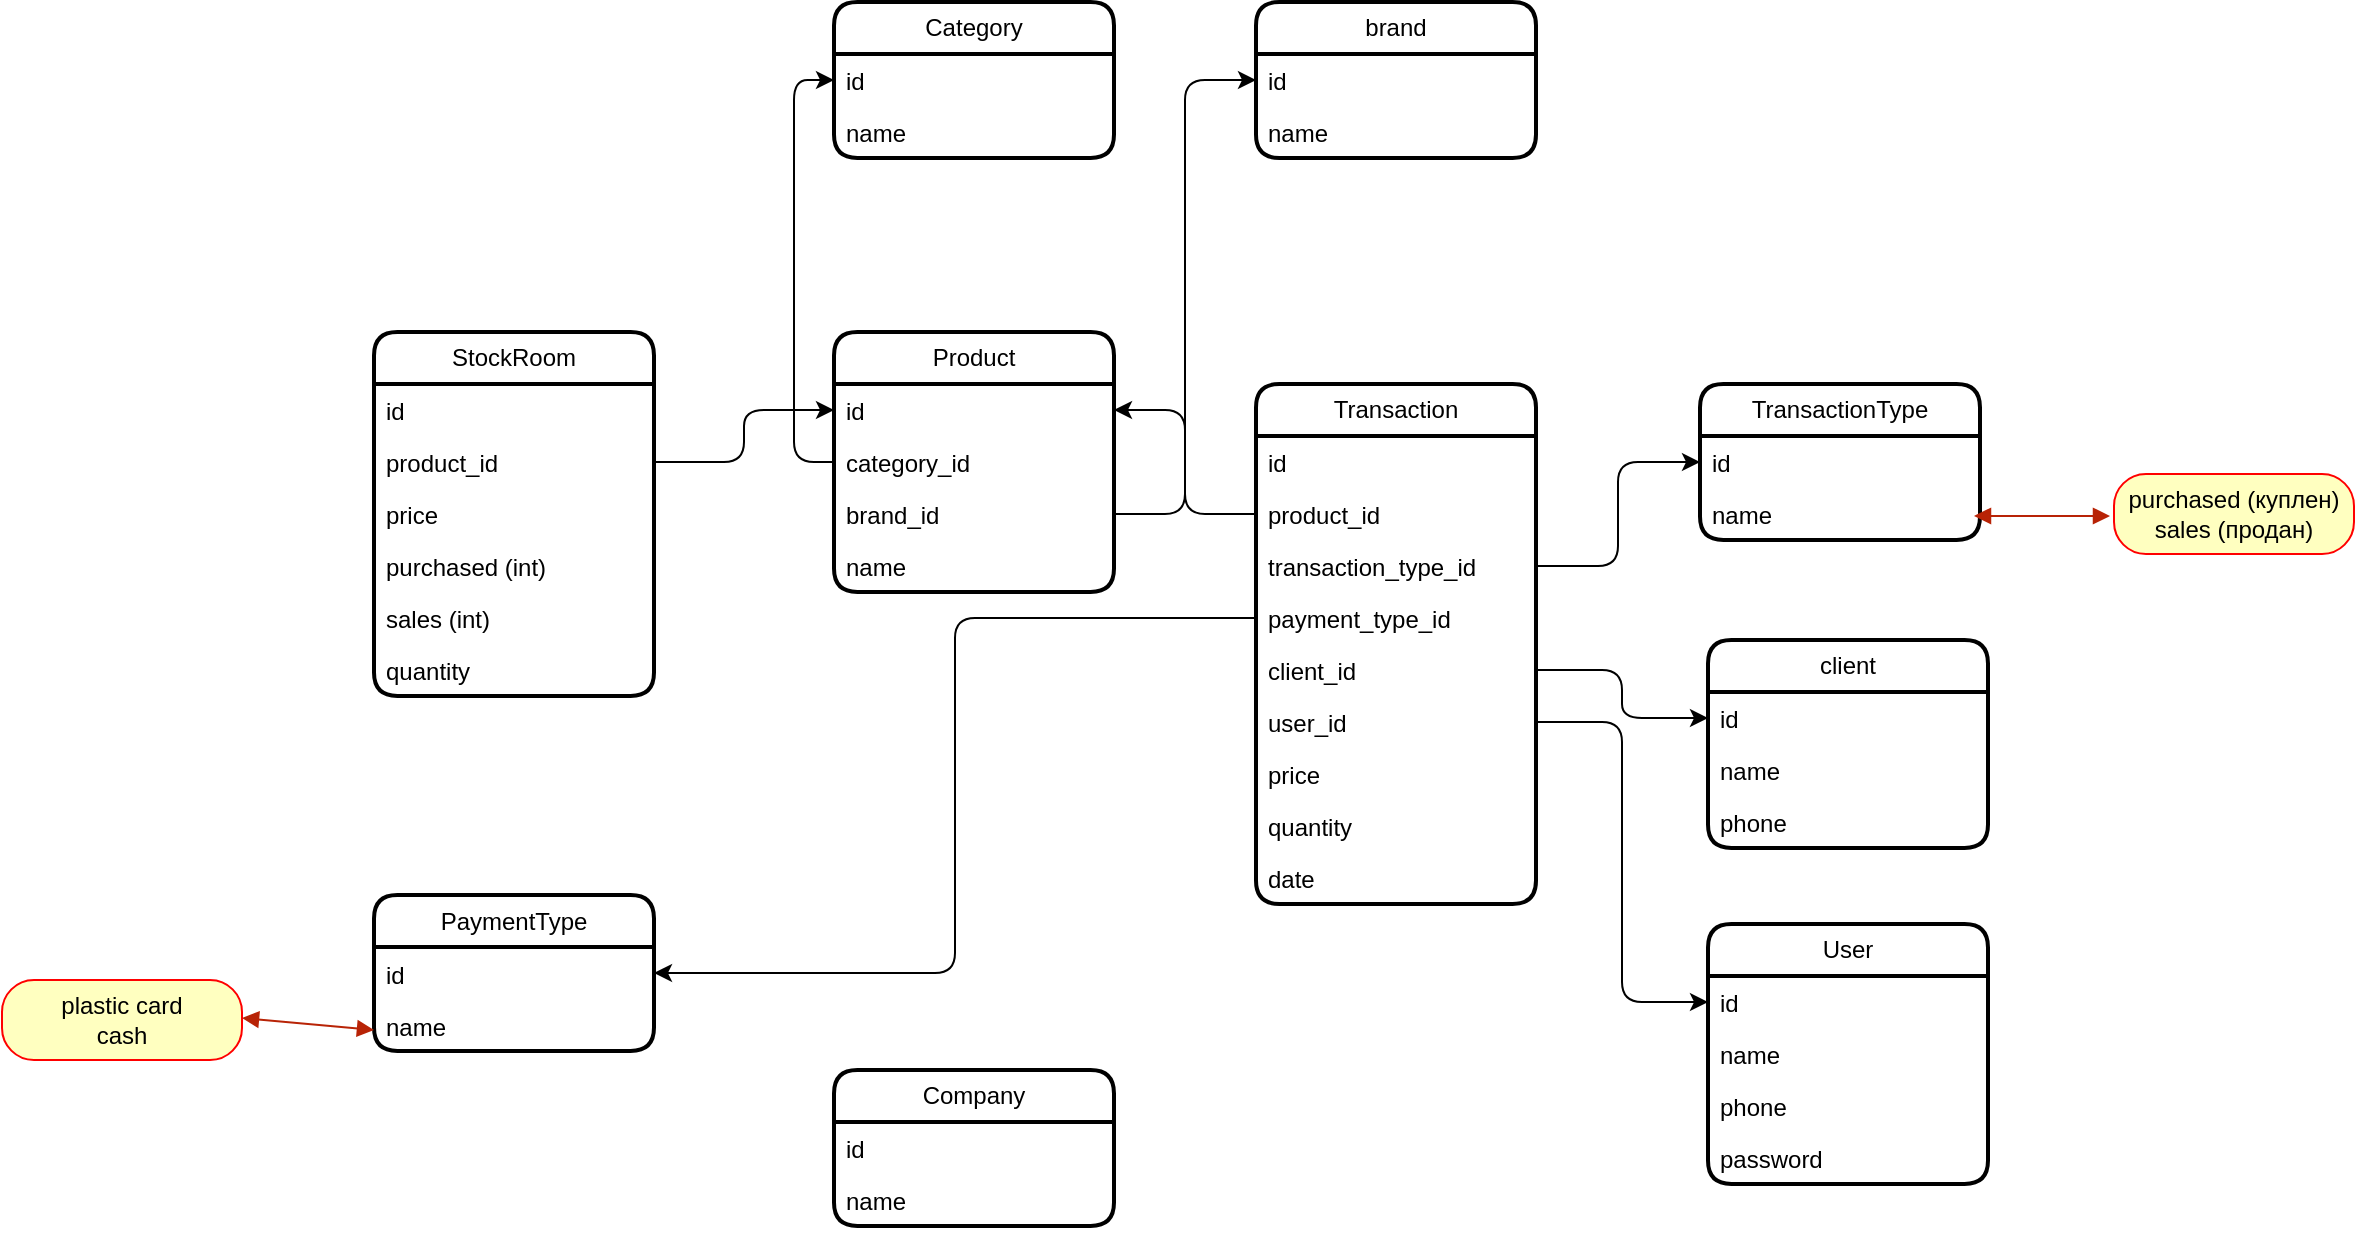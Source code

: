 <mxfile version="23.1.2" type="github" pages="2">
  <diagram name="Страница — 1" id="3Iw9h6Vz4x-k-8PoEFHg">
    <mxGraphModel dx="4780" dy="2460" grid="1" gridSize="10" guides="1" tooltips="1" connect="1" arrows="1" fold="1" page="1" pageScale="1" pageWidth="827" pageHeight="1169" math="0" shadow="0">
      <root>
        <mxCell id="0" />
        <mxCell id="1" parent="0" />
        <mxCell id="_0zjxb1hXyBjv4WmdQ0G-1" value="User" style="swimlane;fontStyle=0;childLayout=stackLayout;horizontal=1;startSize=26;fillColor=none;horizontalStack=0;resizeParent=1;resizeParentMax=0;resizeLast=0;collapsible=1;marginBottom=0;whiteSpace=wrap;html=1;rounded=1;shadow=0;glass=0;strokeWidth=2;" parent="1" vertex="1">
          <mxGeometry x="913" y="648" width="140" height="130" as="geometry" />
        </mxCell>
        <mxCell id="_0zjxb1hXyBjv4WmdQ0G-2" value="id" style="text;strokeColor=none;fillColor=none;align=left;verticalAlign=top;spacingLeft=4;spacingRight=4;overflow=hidden;rotatable=0;points=[[0,0.5],[1,0.5]];portConstraint=eastwest;whiteSpace=wrap;html=1;" parent="_0zjxb1hXyBjv4WmdQ0G-1" vertex="1">
          <mxGeometry y="26" width="140" height="26" as="geometry" />
        </mxCell>
        <mxCell id="_0zjxb1hXyBjv4WmdQ0G-3" value="name" style="text;strokeColor=none;fillColor=none;align=left;verticalAlign=top;spacingLeft=4;spacingRight=4;overflow=hidden;rotatable=0;points=[[0,0.5],[1,0.5]];portConstraint=eastwest;whiteSpace=wrap;html=1;" parent="_0zjxb1hXyBjv4WmdQ0G-1" vertex="1">
          <mxGeometry y="52" width="140" height="26" as="geometry" />
        </mxCell>
        <mxCell id="_0zjxb1hXyBjv4WmdQ0G-4" value="phone" style="text;strokeColor=none;fillColor=none;align=left;verticalAlign=top;spacingLeft=4;spacingRight=4;overflow=hidden;rotatable=0;points=[[0,0.5],[1,0.5]];portConstraint=eastwest;whiteSpace=wrap;html=1;" parent="_0zjxb1hXyBjv4WmdQ0G-1" vertex="1">
          <mxGeometry y="78" width="140" height="26" as="geometry" />
        </mxCell>
        <mxCell id="_0zjxb1hXyBjv4WmdQ0G-5" value="password" style="text;strokeColor=none;fillColor=none;align=left;verticalAlign=top;spacingLeft=4;spacingRight=4;overflow=hidden;rotatable=0;points=[[0,0.5],[1,0.5]];portConstraint=eastwest;whiteSpace=wrap;html=1;" parent="_0zjxb1hXyBjv4WmdQ0G-1" vertex="1">
          <mxGeometry y="104" width="140" height="26" as="geometry" />
        </mxCell>
        <mxCell id="_0zjxb1hXyBjv4WmdQ0G-6" value="Product" style="swimlane;fontStyle=0;childLayout=stackLayout;horizontal=1;startSize=26;fillColor=none;horizontalStack=0;resizeParent=1;resizeParentMax=0;resizeLast=0;collapsible=1;marginBottom=0;whiteSpace=wrap;html=1;rounded=1;shadow=0;glass=0;strokeWidth=2;" parent="1" vertex="1">
          <mxGeometry x="476" y="352" width="140" height="130" as="geometry" />
        </mxCell>
        <mxCell id="_0zjxb1hXyBjv4WmdQ0G-7" value="id" style="text;strokeColor=none;fillColor=none;align=left;verticalAlign=top;spacingLeft=4;spacingRight=4;overflow=hidden;rotatable=0;points=[[0,0.5],[1,0.5]];portConstraint=eastwest;whiteSpace=wrap;html=1;" parent="_0zjxb1hXyBjv4WmdQ0G-6" vertex="1">
          <mxGeometry y="26" width="140" height="26" as="geometry" />
        </mxCell>
        <mxCell id="_0zjxb1hXyBjv4WmdQ0G-8" value="category_id" style="text;strokeColor=none;fillColor=none;align=left;verticalAlign=top;spacingLeft=4;spacingRight=4;overflow=hidden;rotatable=0;points=[[0,0.5],[1,0.5]];portConstraint=eastwest;whiteSpace=wrap;html=1;" parent="_0zjxb1hXyBjv4WmdQ0G-6" vertex="1">
          <mxGeometry y="52" width="140" height="26" as="geometry" />
        </mxCell>
        <mxCell id="_0zjxb1hXyBjv4WmdQ0G-9" value="brand_id" style="text;strokeColor=none;fillColor=none;align=left;verticalAlign=top;spacingLeft=4;spacingRight=4;overflow=hidden;rotatable=0;points=[[0,0.5],[1,0.5]];portConstraint=eastwest;whiteSpace=wrap;html=1;" parent="_0zjxb1hXyBjv4WmdQ0G-6" vertex="1">
          <mxGeometry y="78" width="140" height="26" as="geometry" />
        </mxCell>
        <mxCell id="_0zjxb1hXyBjv4WmdQ0G-10" value="name" style="text;strokeColor=none;fillColor=none;align=left;verticalAlign=top;spacingLeft=4;spacingRight=4;overflow=hidden;rotatable=0;points=[[0,0.5],[1,0.5]];portConstraint=eastwest;whiteSpace=wrap;html=1;" parent="_0zjxb1hXyBjv4WmdQ0G-6" vertex="1">
          <mxGeometry y="104" width="140" height="26" as="geometry" />
        </mxCell>
        <mxCell id="_0zjxb1hXyBjv4WmdQ0G-11" value="Category" style="swimlane;fontStyle=0;childLayout=stackLayout;horizontal=1;startSize=26;fillColor=none;horizontalStack=0;resizeParent=1;resizeParentMax=0;resizeLast=0;collapsible=1;marginBottom=0;whiteSpace=wrap;html=1;rounded=1;shadow=0;glass=0;strokeWidth=2;" parent="1" vertex="1">
          <mxGeometry x="476" y="187" width="140" height="78" as="geometry" />
        </mxCell>
        <mxCell id="_0zjxb1hXyBjv4WmdQ0G-12" value="id" style="text;strokeColor=none;fillColor=none;align=left;verticalAlign=top;spacingLeft=4;spacingRight=4;overflow=hidden;rotatable=0;points=[[0,0.5],[1,0.5]];portConstraint=eastwest;whiteSpace=wrap;html=1;" parent="_0zjxb1hXyBjv4WmdQ0G-11" vertex="1">
          <mxGeometry y="26" width="140" height="26" as="geometry" />
        </mxCell>
        <mxCell id="_0zjxb1hXyBjv4WmdQ0G-13" value="name" style="text;strokeColor=none;fillColor=none;align=left;verticalAlign=top;spacingLeft=4;spacingRight=4;overflow=hidden;rotatable=0;points=[[0,0.5],[1,0.5]];portConstraint=eastwest;whiteSpace=wrap;html=1;" parent="_0zjxb1hXyBjv4WmdQ0G-11" vertex="1">
          <mxGeometry y="52" width="140" height="26" as="geometry" />
        </mxCell>
        <mxCell id="_0zjxb1hXyBjv4WmdQ0G-14" value="brand" style="swimlane;fontStyle=0;childLayout=stackLayout;horizontal=1;startSize=26;fillColor=none;horizontalStack=0;resizeParent=1;resizeParentMax=0;resizeLast=0;collapsible=1;marginBottom=0;whiteSpace=wrap;html=1;rounded=1;shadow=0;glass=0;strokeWidth=2;" parent="1" vertex="1">
          <mxGeometry x="687" y="187" width="140" height="78" as="geometry" />
        </mxCell>
        <mxCell id="_0zjxb1hXyBjv4WmdQ0G-15" value="id" style="text;strokeColor=none;fillColor=none;align=left;verticalAlign=top;spacingLeft=4;spacingRight=4;overflow=hidden;rotatable=0;points=[[0,0.5],[1,0.5]];portConstraint=eastwest;whiteSpace=wrap;html=1;" parent="_0zjxb1hXyBjv4WmdQ0G-14" vertex="1">
          <mxGeometry y="26" width="140" height="26" as="geometry" />
        </mxCell>
        <mxCell id="_0zjxb1hXyBjv4WmdQ0G-16" value="name" style="text;strokeColor=none;fillColor=none;align=left;verticalAlign=top;spacingLeft=4;spacingRight=4;overflow=hidden;rotatable=0;points=[[0,0.5],[1,0.5]];portConstraint=eastwest;whiteSpace=wrap;html=1;" parent="_0zjxb1hXyBjv4WmdQ0G-14" vertex="1">
          <mxGeometry y="52" width="140" height="26" as="geometry" />
        </mxCell>
        <mxCell id="_0zjxb1hXyBjv4WmdQ0G-17" style="edgeStyle=orthogonalEdgeStyle;rounded=1;orthogonalLoop=1;jettySize=auto;html=1;entryX=0;entryY=0.5;entryDx=0;entryDy=0;curved=0;" parent="1" source="_0zjxb1hXyBjv4WmdQ0G-8" target="_0zjxb1hXyBjv4WmdQ0G-11" edge="1">
          <mxGeometry relative="1" as="geometry" />
        </mxCell>
        <mxCell id="_0zjxb1hXyBjv4WmdQ0G-18" style="edgeStyle=orthogonalEdgeStyle;rounded=1;orthogonalLoop=1;jettySize=auto;html=1;entryX=0;entryY=0.5;entryDx=0;entryDy=0;curved=0;" parent="1" source="_0zjxb1hXyBjv4WmdQ0G-9" target="_0zjxb1hXyBjv4WmdQ0G-15" edge="1">
          <mxGeometry relative="1" as="geometry" />
        </mxCell>
        <mxCell id="_0zjxb1hXyBjv4WmdQ0G-19" value="StockRoom" style="swimlane;fontStyle=0;childLayout=stackLayout;horizontal=1;startSize=26;fillColor=none;horizontalStack=0;resizeParent=1;resizeParentMax=0;resizeLast=0;collapsible=1;marginBottom=0;whiteSpace=wrap;html=1;rounded=1;shadow=0;glass=0;strokeWidth=2;" parent="1" vertex="1">
          <mxGeometry x="246" y="352" width="140" height="182" as="geometry" />
        </mxCell>
        <mxCell id="_0zjxb1hXyBjv4WmdQ0G-20" value="id" style="text;strokeColor=none;fillColor=none;align=left;verticalAlign=top;spacingLeft=4;spacingRight=4;overflow=hidden;rotatable=0;points=[[0,0.5],[1,0.5]];portConstraint=eastwest;whiteSpace=wrap;html=1;" parent="_0zjxb1hXyBjv4WmdQ0G-19" vertex="1">
          <mxGeometry y="26" width="140" height="26" as="geometry" />
        </mxCell>
        <mxCell id="_0zjxb1hXyBjv4WmdQ0G-21" value="product_id" style="text;strokeColor=none;fillColor=none;align=left;verticalAlign=top;spacingLeft=4;spacingRight=4;overflow=hidden;rotatable=0;points=[[0,0.5],[1,0.5]];portConstraint=eastwest;whiteSpace=wrap;html=1;" parent="_0zjxb1hXyBjv4WmdQ0G-19" vertex="1">
          <mxGeometry y="52" width="140" height="26" as="geometry" />
        </mxCell>
        <mxCell id="_0zjxb1hXyBjv4WmdQ0G-22" value="price" style="text;strokeColor=none;fillColor=none;align=left;verticalAlign=top;spacingLeft=4;spacingRight=4;overflow=hidden;rotatable=0;points=[[0,0.5],[1,0.5]];portConstraint=eastwest;whiteSpace=wrap;html=1;" parent="_0zjxb1hXyBjv4WmdQ0G-19" vertex="1">
          <mxGeometry y="78" width="140" height="26" as="geometry" />
        </mxCell>
        <mxCell id="_0zjxb1hXyBjv4WmdQ0G-23" value="purchased (int)" style="text;strokeColor=none;fillColor=none;align=left;verticalAlign=top;spacingLeft=4;spacingRight=4;overflow=hidden;rotatable=0;points=[[0,0.5],[1,0.5]];portConstraint=eastwest;whiteSpace=wrap;html=1;" parent="_0zjxb1hXyBjv4WmdQ0G-19" vertex="1">
          <mxGeometry y="104" width="140" height="26" as="geometry" />
        </mxCell>
        <mxCell id="_0zjxb1hXyBjv4WmdQ0G-24" value="sales&amp;nbsp;(int)" style="text;strokeColor=none;fillColor=none;align=left;verticalAlign=top;spacingLeft=4;spacingRight=4;overflow=hidden;rotatable=0;points=[[0,0.5],[1,0.5]];portConstraint=eastwest;whiteSpace=wrap;html=1;" parent="_0zjxb1hXyBjv4WmdQ0G-19" vertex="1">
          <mxGeometry y="130" width="140" height="26" as="geometry" />
        </mxCell>
        <mxCell id="_0zjxb1hXyBjv4WmdQ0G-25" value="quantity" style="text;strokeColor=none;fillColor=none;align=left;verticalAlign=top;spacingLeft=4;spacingRight=4;overflow=hidden;rotatable=0;points=[[0,0.5],[1,0.5]];portConstraint=eastwest;whiteSpace=wrap;html=1;" parent="_0zjxb1hXyBjv4WmdQ0G-19" vertex="1">
          <mxGeometry y="156" width="140" height="26" as="geometry" />
        </mxCell>
        <mxCell id="_0zjxb1hXyBjv4WmdQ0G-26" value="PaymentType" style="swimlane;fontStyle=0;childLayout=stackLayout;horizontal=1;startSize=26;fillColor=none;horizontalStack=0;resizeParent=1;resizeParentMax=0;resizeLast=0;collapsible=1;marginBottom=0;whiteSpace=wrap;html=1;rounded=1;shadow=0;glass=0;strokeWidth=2;" parent="1" vertex="1">
          <mxGeometry x="246" y="633.5" width="140" height="78" as="geometry" />
        </mxCell>
        <mxCell id="_0zjxb1hXyBjv4WmdQ0G-27" value="id" style="text;strokeColor=none;fillColor=none;align=left;verticalAlign=top;spacingLeft=4;spacingRight=4;overflow=hidden;rotatable=0;points=[[0,0.5],[1,0.5]];portConstraint=eastwest;whiteSpace=wrap;html=1;" parent="_0zjxb1hXyBjv4WmdQ0G-26" vertex="1">
          <mxGeometry y="26" width="140" height="26" as="geometry" />
        </mxCell>
        <mxCell id="_0zjxb1hXyBjv4WmdQ0G-28" value="name" style="text;strokeColor=none;fillColor=none;align=left;verticalAlign=top;spacingLeft=4;spacingRight=4;overflow=hidden;rotatable=0;points=[[0,0.5],[1,0.5]];portConstraint=eastwest;whiteSpace=wrap;html=1;" parent="_0zjxb1hXyBjv4WmdQ0G-26" vertex="1">
          <mxGeometry y="52" width="140" height="26" as="geometry" />
        </mxCell>
        <mxCell id="_0zjxb1hXyBjv4WmdQ0G-29" value="plastic card&lt;br style=&quot;border-color: var(--border-color);&quot;&gt;cash" style="rounded=1;whiteSpace=wrap;html=1;arcSize=40;fontColor=#000000;fillColor=#ffffc0;strokeColor=#ff0000;" parent="1" vertex="1">
          <mxGeometry x="60" y="676" width="120" height="40" as="geometry" />
        </mxCell>
        <mxCell id="_0zjxb1hXyBjv4WmdQ0G-30" value="" style="endArrow=block;startArrow=block;endFill=1;startFill=1;html=1;rounded=0;fillColor=#f8cecc;strokeColor=#B82306;" parent="1" edge="1">
          <mxGeometry width="160" relative="1" as="geometry">
            <mxPoint x="246" y="701" as="sourcePoint" />
            <mxPoint x="180" y="695" as="targetPoint" />
          </mxGeometry>
        </mxCell>
        <mxCell id="_0zjxb1hXyBjv4WmdQ0G-31" value="client" style="swimlane;fontStyle=0;childLayout=stackLayout;horizontal=1;startSize=26;fillColor=none;horizontalStack=0;resizeParent=1;resizeParentMax=0;resizeLast=0;collapsible=1;marginBottom=0;whiteSpace=wrap;html=1;rounded=1;shadow=0;glass=0;strokeWidth=2;" parent="1" vertex="1">
          <mxGeometry x="913" y="506" width="140" height="104" as="geometry" />
        </mxCell>
        <mxCell id="_0zjxb1hXyBjv4WmdQ0G-32" value="id" style="text;strokeColor=none;fillColor=none;align=left;verticalAlign=top;spacingLeft=4;spacingRight=4;overflow=hidden;rotatable=0;points=[[0,0.5],[1,0.5]];portConstraint=eastwest;whiteSpace=wrap;html=1;" parent="_0zjxb1hXyBjv4WmdQ0G-31" vertex="1">
          <mxGeometry y="26" width="140" height="26" as="geometry" />
        </mxCell>
        <mxCell id="_0zjxb1hXyBjv4WmdQ0G-33" value="name" style="text;strokeColor=none;fillColor=none;align=left;verticalAlign=top;spacingLeft=4;spacingRight=4;overflow=hidden;rotatable=0;points=[[0,0.5],[1,0.5]];portConstraint=eastwest;whiteSpace=wrap;html=1;" parent="_0zjxb1hXyBjv4WmdQ0G-31" vertex="1">
          <mxGeometry y="52" width="140" height="26" as="geometry" />
        </mxCell>
        <mxCell id="_0zjxb1hXyBjv4WmdQ0G-34" value="phone" style="text;strokeColor=none;fillColor=none;align=left;verticalAlign=top;spacingLeft=4;spacingRight=4;overflow=hidden;rotatable=0;points=[[0,0.5],[1,0.5]];portConstraint=eastwest;whiteSpace=wrap;html=1;" parent="_0zjxb1hXyBjv4WmdQ0G-31" vertex="1">
          <mxGeometry y="78" width="140" height="26" as="geometry" />
        </mxCell>
        <mxCell id="_0zjxb1hXyBjv4WmdQ0G-35" value="TransactionType" style="swimlane;fontStyle=0;childLayout=stackLayout;horizontal=1;startSize=26;fillColor=none;horizontalStack=0;resizeParent=1;resizeParentMax=0;resizeLast=0;collapsible=1;marginBottom=0;whiteSpace=wrap;html=1;rounded=1;shadow=0;glass=0;strokeWidth=2;" parent="1" vertex="1">
          <mxGeometry x="909" y="378" width="140" height="78" as="geometry" />
        </mxCell>
        <mxCell id="_0zjxb1hXyBjv4WmdQ0G-36" value="id" style="text;strokeColor=none;fillColor=none;align=left;verticalAlign=top;spacingLeft=4;spacingRight=4;overflow=hidden;rotatable=0;points=[[0,0.5],[1,0.5]];portConstraint=eastwest;whiteSpace=wrap;html=1;" parent="_0zjxb1hXyBjv4WmdQ0G-35" vertex="1">
          <mxGeometry y="26" width="140" height="26" as="geometry" />
        </mxCell>
        <mxCell id="_0zjxb1hXyBjv4WmdQ0G-37" value="name" style="text;strokeColor=none;fillColor=none;align=left;verticalAlign=top;spacingLeft=4;spacingRight=4;overflow=hidden;rotatable=0;points=[[0,0.5],[1,0.5]];portConstraint=eastwest;whiteSpace=wrap;html=1;" parent="_0zjxb1hXyBjv4WmdQ0G-35" vertex="1">
          <mxGeometry y="52" width="140" height="26" as="geometry" />
        </mxCell>
        <mxCell id="_0zjxb1hXyBjv4WmdQ0G-38" value="purchased (куплен)&lt;br&gt;sales (продан)" style="rounded=1;whiteSpace=wrap;html=1;arcSize=40;fontColor=#000000;fillColor=#ffffc0;strokeColor=#ff0000;" parent="1" vertex="1">
          <mxGeometry x="1116" y="423" width="120" height="40" as="geometry" />
        </mxCell>
        <mxCell id="_0zjxb1hXyBjv4WmdQ0G-39" value="" style="endArrow=block;startArrow=block;endFill=1;startFill=1;html=1;rounded=0;entryX=0;entryY=0.5;entryDx=0;entryDy=0;fillColor=#f8cecc;strokeColor=#B82306;" parent="1" edge="1">
          <mxGeometry width="160" relative="1" as="geometry">
            <mxPoint x="1046" y="444" as="sourcePoint" />
            <mxPoint x="1114" y="444" as="targetPoint" />
          </mxGeometry>
        </mxCell>
        <mxCell id="_0zjxb1hXyBjv4WmdQ0G-40" value="Transaction" style="swimlane;fontStyle=0;childLayout=stackLayout;horizontal=1;startSize=26;fillColor=none;horizontalStack=0;resizeParent=1;resizeParentMax=0;resizeLast=0;collapsible=1;marginBottom=0;whiteSpace=wrap;html=1;rounded=1;shadow=0;glass=0;strokeWidth=2;" parent="1" vertex="1">
          <mxGeometry x="687" y="378" width="140" height="260" as="geometry" />
        </mxCell>
        <mxCell id="_0zjxb1hXyBjv4WmdQ0G-41" value="id" style="text;strokeColor=none;fillColor=none;align=left;verticalAlign=top;spacingLeft=4;spacingRight=4;overflow=hidden;rotatable=0;points=[[0,0.5],[1,0.5]];portConstraint=eastwest;whiteSpace=wrap;html=1;" parent="_0zjxb1hXyBjv4WmdQ0G-40" vertex="1">
          <mxGeometry y="26" width="140" height="26" as="geometry" />
        </mxCell>
        <mxCell id="_0zjxb1hXyBjv4WmdQ0G-42" value="product_id" style="text;strokeColor=none;fillColor=none;align=left;verticalAlign=top;spacingLeft=4;spacingRight=4;overflow=hidden;rotatable=0;points=[[0,0.5],[1,0.5]];portConstraint=eastwest;whiteSpace=wrap;html=1;" parent="_0zjxb1hXyBjv4WmdQ0G-40" vertex="1">
          <mxGeometry y="52" width="140" height="26" as="geometry" />
        </mxCell>
        <mxCell id="_0zjxb1hXyBjv4WmdQ0G-43" value="transaction_type_id" style="text;strokeColor=none;fillColor=none;align=left;verticalAlign=top;spacingLeft=4;spacingRight=4;overflow=hidden;rotatable=0;points=[[0,0.5],[1,0.5]];portConstraint=eastwest;whiteSpace=wrap;html=1;" parent="_0zjxb1hXyBjv4WmdQ0G-40" vertex="1">
          <mxGeometry y="78" width="140" height="26" as="geometry" />
        </mxCell>
        <mxCell id="_0zjxb1hXyBjv4WmdQ0G-44" value="payment_type_id" style="text;strokeColor=none;fillColor=none;align=left;verticalAlign=top;spacingLeft=4;spacingRight=4;overflow=hidden;rotatable=0;points=[[0,0.5],[1,0.5]];portConstraint=eastwest;whiteSpace=wrap;html=1;" parent="_0zjxb1hXyBjv4WmdQ0G-40" vertex="1">
          <mxGeometry y="104" width="140" height="26" as="geometry" />
        </mxCell>
        <mxCell id="_0zjxb1hXyBjv4WmdQ0G-45" value="client_id" style="text;strokeColor=none;fillColor=none;align=left;verticalAlign=top;spacingLeft=4;spacingRight=4;overflow=hidden;rotatable=0;points=[[0,0.5],[1,0.5]];portConstraint=eastwest;whiteSpace=wrap;html=1;" parent="_0zjxb1hXyBjv4WmdQ0G-40" vertex="1">
          <mxGeometry y="130" width="140" height="26" as="geometry" />
        </mxCell>
        <mxCell id="_0zjxb1hXyBjv4WmdQ0G-46" value="user_id" style="text;strokeColor=none;fillColor=none;align=left;verticalAlign=top;spacingLeft=4;spacingRight=4;overflow=hidden;rotatable=0;points=[[0,0.5],[1,0.5]];portConstraint=eastwest;whiteSpace=wrap;html=1;" parent="_0zjxb1hXyBjv4WmdQ0G-40" vertex="1">
          <mxGeometry y="156" width="140" height="26" as="geometry" />
        </mxCell>
        <mxCell id="_0zjxb1hXyBjv4WmdQ0G-47" value="price" style="text;strokeColor=none;fillColor=none;align=left;verticalAlign=top;spacingLeft=4;spacingRight=4;overflow=hidden;rotatable=0;points=[[0,0.5],[1,0.5]];portConstraint=eastwest;whiteSpace=wrap;html=1;" parent="_0zjxb1hXyBjv4WmdQ0G-40" vertex="1">
          <mxGeometry y="182" width="140" height="26" as="geometry" />
        </mxCell>
        <mxCell id="_0zjxb1hXyBjv4WmdQ0G-48" value="quantity" style="text;strokeColor=none;fillColor=none;align=left;verticalAlign=top;spacingLeft=4;spacingRight=4;overflow=hidden;rotatable=0;points=[[0,0.5],[1,0.5]];portConstraint=eastwest;whiteSpace=wrap;html=1;" parent="_0zjxb1hXyBjv4WmdQ0G-40" vertex="1">
          <mxGeometry y="208" width="140" height="26" as="geometry" />
        </mxCell>
        <mxCell id="_0zjxb1hXyBjv4WmdQ0G-49" value="date" style="text;strokeColor=none;fillColor=none;align=left;verticalAlign=top;spacingLeft=4;spacingRight=4;overflow=hidden;rotatable=0;points=[[0,0.5],[1,0.5]];portConstraint=eastwest;whiteSpace=wrap;html=1;" parent="_0zjxb1hXyBjv4WmdQ0G-40" vertex="1">
          <mxGeometry y="234" width="140" height="26" as="geometry" />
        </mxCell>
        <mxCell id="_0zjxb1hXyBjv4WmdQ0G-50" style="edgeStyle=orthogonalEdgeStyle;rounded=1;orthogonalLoop=1;jettySize=auto;html=1;entryX=0;entryY=0.5;entryDx=0;entryDy=0;curved=0;" parent="1" source="_0zjxb1hXyBjv4WmdQ0G-43" target="_0zjxb1hXyBjv4WmdQ0G-36" edge="1">
          <mxGeometry relative="1" as="geometry" />
        </mxCell>
        <mxCell id="_0zjxb1hXyBjv4WmdQ0G-51" style="edgeStyle=orthogonalEdgeStyle;rounded=1;orthogonalLoop=1;jettySize=auto;html=1;entryX=0;entryY=0.5;entryDx=0;entryDy=0;curved=0;" parent="1" source="_0zjxb1hXyBjv4WmdQ0G-45" target="_0zjxb1hXyBjv4WmdQ0G-32" edge="1">
          <mxGeometry relative="1" as="geometry" />
        </mxCell>
        <mxCell id="_0zjxb1hXyBjv4WmdQ0G-52" style="edgeStyle=orthogonalEdgeStyle;rounded=1;orthogonalLoop=1;jettySize=auto;html=1;entryX=1;entryY=0.5;entryDx=0;entryDy=0;curved=0;" parent="1" source="_0zjxb1hXyBjv4WmdQ0G-42" target="_0zjxb1hXyBjv4WmdQ0G-7" edge="1">
          <mxGeometry relative="1" as="geometry" />
        </mxCell>
        <mxCell id="_0zjxb1hXyBjv4WmdQ0G-53" style="edgeStyle=orthogonalEdgeStyle;rounded=1;orthogonalLoop=1;jettySize=auto;html=1;entryX=0;entryY=0.5;entryDx=0;entryDy=0;curved=0;" parent="1" source="_0zjxb1hXyBjv4WmdQ0G-21" target="_0zjxb1hXyBjv4WmdQ0G-7" edge="1">
          <mxGeometry relative="1" as="geometry" />
        </mxCell>
        <mxCell id="_0zjxb1hXyBjv4WmdQ0G-54" style="edgeStyle=orthogonalEdgeStyle;rounded=1;orthogonalLoop=1;jettySize=auto;html=1;entryX=1;entryY=0.5;entryDx=0;entryDy=0;curved=0;" parent="1" source="_0zjxb1hXyBjv4WmdQ0G-44" target="_0zjxb1hXyBjv4WmdQ0G-27" edge="1">
          <mxGeometry relative="1" as="geometry" />
        </mxCell>
        <mxCell id="_0zjxb1hXyBjv4WmdQ0G-55" value="Company" style="swimlane;fontStyle=0;childLayout=stackLayout;horizontal=1;startSize=26;fillColor=none;horizontalStack=0;resizeParent=1;resizeParentMax=0;resizeLast=0;collapsible=1;marginBottom=0;whiteSpace=wrap;html=1;rounded=1;shadow=0;glass=0;strokeWidth=2;" parent="1" vertex="1">
          <mxGeometry x="476" y="721" width="140" height="78" as="geometry" />
        </mxCell>
        <mxCell id="_0zjxb1hXyBjv4WmdQ0G-56" value="id" style="text;strokeColor=none;fillColor=none;align=left;verticalAlign=top;spacingLeft=4;spacingRight=4;overflow=hidden;rotatable=0;points=[[0,0.5],[1,0.5]];portConstraint=eastwest;whiteSpace=wrap;html=1;" parent="_0zjxb1hXyBjv4WmdQ0G-55" vertex="1">
          <mxGeometry y="26" width="140" height="26" as="geometry" />
        </mxCell>
        <mxCell id="_0zjxb1hXyBjv4WmdQ0G-57" value="name" style="text;strokeColor=none;fillColor=none;align=left;verticalAlign=top;spacingLeft=4;spacingRight=4;overflow=hidden;rotatable=0;points=[[0,0.5],[1,0.5]];portConstraint=eastwest;whiteSpace=wrap;html=1;" parent="_0zjxb1hXyBjv4WmdQ0G-55" vertex="1">
          <mxGeometry y="52" width="140" height="26" as="geometry" />
        </mxCell>
        <mxCell id="_0zjxb1hXyBjv4WmdQ0G-58" style="edgeStyle=orthogonalEdgeStyle;rounded=1;orthogonalLoop=1;jettySize=auto;html=1;entryX=0;entryY=0.5;entryDx=0;entryDy=0;curved=0;" parent="1" source="_0zjxb1hXyBjv4WmdQ0G-46" target="_0zjxb1hXyBjv4WmdQ0G-2" edge="1">
          <mxGeometry relative="1" as="geometry" />
        </mxCell>
      </root>
    </mxGraphModel>
  </diagram>
  <diagram id="X5e7clhYeWQLE6acYBKx" name="Страница — 2">
    <mxGraphModel dx="989" dy="-660" grid="1" gridSize="10" guides="1" tooltips="1" connect="1" arrows="1" fold="1" page="1" pageScale="1" pageWidth="827" pageHeight="1169" math="0" shadow="0">
      <root>
        <mxCell id="0" />
        <mxCell id="1" parent="0" />
        <mxCell id="1dNKtsjmAYMITiD8gE4s-1" value="User" style="swimlane;fontStyle=0;childLayout=stackLayout;horizontal=1;startSize=26;fillColor=none;horizontalStack=0;resizeParent=1;resizeParentMax=0;resizeLast=0;collapsible=1;marginBottom=0;whiteSpace=wrap;html=1;rounded=1;shadow=0;glass=0;strokeWidth=2;" vertex="1" parent="1">
          <mxGeometry x="90" y="1970" width="140" height="130" as="geometry" />
        </mxCell>
        <mxCell id="1dNKtsjmAYMITiD8gE4s-2" value="id" style="text;strokeColor=none;fillColor=none;align=left;verticalAlign=top;spacingLeft=4;spacingRight=4;overflow=hidden;rotatable=0;points=[[0,0.5],[1,0.5]];portConstraint=eastwest;whiteSpace=wrap;html=1;" vertex="1" parent="1dNKtsjmAYMITiD8gE4s-1">
          <mxGeometry y="26" width="140" height="26" as="geometry" />
        </mxCell>
        <mxCell id="1dNKtsjmAYMITiD8gE4s-3" value="name" style="text;strokeColor=none;fillColor=none;align=left;verticalAlign=top;spacingLeft=4;spacingRight=4;overflow=hidden;rotatable=0;points=[[0,0.5],[1,0.5]];portConstraint=eastwest;whiteSpace=wrap;html=1;" vertex="1" parent="1dNKtsjmAYMITiD8gE4s-1">
          <mxGeometry y="52" width="140" height="26" as="geometry" />
        </mxCell>
        <mxCell id="1dNKtsjmAYMITiD8gE4s-4" value="phone" style="text;strokeColor=none;fillColor=none;align=left;verticalAlign=top;spacingLeft=4;spacingRight=4;overflow=hidden;rotatable=0;points=[[0,0.5],[1,0.5]];portConstraint=eastwest;whiteSpace=wrap;html=1;" vertex="1" parent="1dNKtsjmAYMITiD8gE4s-1">
          <mxGeometry y="78" width="140" height="26" as="geometry" />
        </mxCell>
        <mxCell id="1dNKtsjmAYMITiD8gE4s-5" value="password" style="text;strokeColor=none;fillColor=none;align=left;verticalAlign=top;spacingLeft=4;spacingRight=4;overflow=hidden;rotatable=0;points=[[0,0.5],[1,0.5]];portConstraint=eastwest;whiteSpace=wrap;html=1;" vertex="1" parent="1dNKtsjmAYMITiD8gE4s-1">
          <mxGeometry y="104" width="140" height="26" as="geometry" />
        </mxCell>
        <mxCell id="1dNKtsjmAYMITiD8gE4s-6" value="Shop" style="swimlane;fontStyle=0;childLayout=stackLayout;horizontal=1;startSize=26;fillColor=none;horizontalStack=0;resizeParent=1;resizeParentMax=0;resizeLast=0;collapsible=1;marginBottom=0;whiteSpace=wrap;html=1;rounded=1;shadow=0;glass=0;strokeWidth=2;" vertex="1" parent="1">
          <mxGeometry x="290" y="1846" width="140" height="104" as="geometry" />
        </mxCell>
        <mxCell id="1dNKtsjmAYMITiD8gE4s-7" value="id" style="text;strokeColor=none;fillColor=none;align=left;verticalAlign=top;spacingLeft=4;spacingRight=4;overflow=hidden;rotatable=0;points=[[0,0.5],[1,0.5]];portConstraint=eastwest;whiteSpace=wrap;html=1;" vertex="1" parent="1dNKtsjmAYMITiD8gE4s-6">
          <mxGeometry y="26" width="140" height="26" as="geometry" />
        </mxCell>
        <mxCell id="1dNKtsjmAYMITiD8gE4s-8" value="name" style="text;strokeColor=none;fillColor=none;align=left;verticalAlign=top;spacingLeft=4;spacingRight=4;overflow=hidden;rotatable=0;points=[[0,0.5],[1,0.5]];portConstraint=eastwest;whiteSpace=wrap;html=1;" vertex="1" parent="1dNKtsjmAYMITiD8gE4s-6">
          <mxGeometry y="52" width="140" height="26" as="geometry" />
        </mxCell>
        <mxCell id="1dNKtsjmAYMITiD8gE4s-9" value="user_id" style="text;strokeColor=none;fillColor=none;align=left;verticalAlign=top;spacingLeft=4;spacingRight=4;overflow=hidden;rotatable=0;points=[[0,0.5],[1,0.5]];portConstraint=eastwest;whiteSpace=wrap;html=1;" vertex="1" parent="1dNKtsjmAYMITiD8gE4s-6">
          <mxGeometry y="78" width="140" height="26" as="geometry" />
        </mxCell>
        <mxCell id="1dNKtsjmAYMITiD8gE4s-10" value="Seller" style="swimlane;fontStyle=0;childLayout=stackLayout;horizontal=1;startSize=26;fillColor=none;horizontalStack=0;resizeParent=1;resizeParentMax=0;resizeLast=0;collapsible=1;marginBottom=0;whiteSpace=wrap;html=1;rounded=1;shadow=0;glass=0;strokeWidth=2;" vertex="1" parent="1">
          <mxGeometry x="480" y="1820" width="140" height="156" as="geometry" />
        </mxCell>
        <mxCell id="1dNKtsjmAYMITiD8gE4s-11" value="id" style="text;strokeColor=none;fillColor=none;align=left;verticalAlign=top;spacingLeft=4;spacingRight=4;overflow=hidden;rotatable=0;points=[[0,0.5],[1,0.5]];portConstraint=eastwest;whiteSpace=wrap;html=1;" vertex="1" parent="1dNKtsjmAYMITiD8gE4s-10">
          <mxGeometry y="26" width="140" height="26" as="geometry" />
        </mxCell>
        <mxCell id="1dNKtsjmAYMITiD8gE4s-12" value="name" style="text;strokeColor=none;fillColor=none;align=left;verticalAlign=top;spacingLeft=4;spacingRight=4;overflow=hidden;rotatable=0;points=[[0,0.5],[1,0.5]];portConstraint=eastwest;whiteSpace=wrap;html=1;" vertex="1" parent="1dNKtsjmAYMITiD8gE4s-10">
          <mxGeometry y="52" width="140" height="26" as="geometry" />
        </mxCell>
        <mxCell id="1dNKtsjmAYMITiD8gE4s-13" value="phone" style="text;strokeColor=none;fillColor=none;align=left;verticalAlign=top;spacingLeft=4;spacingRight=4;overflow=hidden;rotatable=0;points=[[0,0.5],[1,0.5]];portConstraint=eastwest;whiteSpace=wrap;html=1;" vertex="1" parent="1dNKtsjmAYMITiD8gE4s-10">
          <mxGeometry y="78" width="140" height="26" as="geometry" />
        </mxCell>
        <mxCell id="1dNKtsjmAYMITiD8gE4s-14" value="shop_id" style="text;strokeColor=none;fillColor=none;align=left;verticalAlign=top;spacingLeft=4;spacingRight=4;overflow=hidden;rotatable=0;points=[[0,0.5],[1,0.5]];portConstraint=eastwest;whiteSpace=wrap;html=1;" vertex="1" parent="1dNKtsjmAYMITiD8gE4s-10">
          <mxGeometry y="104" width="140" height="26" as="geometry" />
        </mxCell>
        <mxCell id="1dNKtsjmAYMITiD8gE4s-15" value="user_id" style="text;strokeColor=none;fillColor=none;align=left;verticalAlign=top;spacingLeft=4;spacingRight=4;overflow=hidden;rotatable=0;points=[[0,0.5],[1,0.5]];portConstraint=eastwest;whiteSpace=wrap;html=1;" vertex="1" parent="1dNKtsjmAYMITiD8gE4s-10">
          <mxGeometry y="130" width="140" height="26" as="geometry" />
        </mxCell>
        <mxCell id="1dNKtsjmAYMITiD8gE4s-16" style="edgeStyle=orthogonalEdgeStyle;rounded=0;orthogonalLoop=1;jettySize=auto;html=1;entryX=1;entryY=0.5;entryDx=0;entryDy=0;curved=1;" edge="1" parent="1" source="1dNKtsjmAYMITiD8gE4s-14" target="1dNKtsjmAYMITiD8gE4s-7">
          <mxGeometry relative="1" as="geometry" />
        </mxCell>
        <mxCell id="1dNKtsjmAYMITiD8gE4s-17" style="edgeStyle=orthogonalEdgeStyle;rounded=0;orthogonalLoop=1;jettySize=auto;html=1;entryX=1;entryY=0.5;entryDx=0;entryDy=0;curved=1;" edge="1" parent="1" source="1dNKtsjmAYMITiD8gE4s-9" target="1dNKtsjmAYMITiD8gE4s-2">
          <mxGeometry relative="1" as="geometry" />
        </mxCell>
        <mxCell id="1dNKtsjmAYMITiD8gE4s-18" value="Product" style="swimlane;fontStyle=0;childLayout=stackLayout;horizontal=1;startSize=26;fillColor=none;horizontalStack=0;resizeParent=1;resizeParentMax=0;resizeLast=0;collapsible=1;marginBottom=0;whiteSpace=wrap;html=1;rounded=1;shadow=0;glass=0;strokeWidth=2;" vertex="1" parent="1">
          <mxGeometry x="1121" y="1568" width="140" height="156" as="geometry" />
        </mxCell>
        <mxCell id="1dNKtsjmAYMITiD8gE4s-19" value="id" style="text;strokeColor=none;fillColor=none;align=left;verticalAlign=top;spacingLeft=4;spacingRight=4;overflow=hidden;rotatable=0;points=[[0,0.5],[1,0.5]];portConstraint=eastwest;whiteSpace=wrap;html=1;" vertex="1" parent="1dNKtsjmAYMITiD8gE4s-18">
          <mxGeometry y="26" width="140" height="26" as="geometry" />
        </mxCell>
        <mxCell id="1dNKtsjmAYMITiD8gE4s-20" value="category_id" style="text;strokeColor=none;fillColor=none;align=left;verticalAlign=top;spacingLeft=4;spacingRight=4;overflow=hidden;rotatable=0;points=[[0,0.5],[1,0.5]];portConstraint=eastwest;whiteSpace=wrap;html=1;" vertex="1" parent="1dNKtsjmAYMITiD8gE4s-18">
          <mxGeometry y="52" width="140" height="26" as="geometry" />
        </mxCell>
        <mxCell id="1dNKtsjmAYMITiD8gE4s-21" value="name" style="text;strokeColor=none;fillColor=none;align=left;verticalAlign=top;spacingLeft=4;spacingRight=4;overflow=hidden;rotatable=0;points=[[0,0.5],[1,0.5]];portConstraint=eastwest;whiteSpace=wrap;html=1;" vertex="1" parent="1dNKtsjmAYMITiD8gE4s-18">
          <mxGeometry y="78" width="140" height="26" as="geometry" />
        </mxCell>
        <mxCell id="1dNKtsjmAYMITiD8gE4s-22" value="price" style="text;strokeColor=none;fillColor=none;align=left;verticalAlign=top;spacingLeft=4;spacingRight=4;overflow=hidden;rotatable=0;points=[[0,0.5],[1,0.5]];portConstraint=eastwest;whiteSpace=wrap;html=1;" vertex="1" parent="1dNKtsjmAYMITiD8gE4s-18">
          <mxGeometry y="104" width="140" height="26" as="geometry" />
        </mxCell>
        <mxCell id="1dNKtsjmAYMITiD8gE4s-23" value="user_id" style="text;strokeColor=none;fillColor=none;align=left;verticalAlign=top;spacingLeft=4;spacingRight=4;overflow=hidden;rotatable=0;points=[[0,0.5],[1,0.5]];portConstraint=eastwest;whiteSpace=wrap;html=1;" vertex="1" parent="1dNKtsjmAYMITiD8gE4s-18">
          <mxGeometry y="130" width="140" height="26" as="geometry" />
        </mxCell>
        <mxCell id="1dNKtsjmAYMITiD8gE4s-24" value="Category" style="swimlane;fontStyle=0;childLayout=stackLayout;horizontal=1;startSize=26;fillColor=none;horizontalStack=0;resizeParent=1;resizeParentMax=0;resizeLast=0;collapsible=1;marginBottom=0;whiteSpace=wrap;html=1;rounded=1;shadow=0;glass=0;strokeWidth=2;" vertex="1" parent="1">
          <mxGeometry x="1321" y="1760" width="140" height="104" as="geometry" />
        </mxCell>
        <mxCell id="1dNKtsjmAYMITiD8gE4s-25" value="id" style="text;strokeColor=none;fillColor=none;align=left;verticalAlign=top;spacingLeft=4;spacingRight=4;overflow=hidden;rotatable=0;points=[[0,0.5],[1,0.5]];portConstraint=eastwest;whiteSpace=wrap;html=1;" vertex="1" parent="1dNKtsjmAYMITiD8gE4s-24">
          <mxGeometry y="26" width="140" height="26" as="geometry" />
        </mxCell>
        <mxCell id="1dNKtsjmAYMITiD8gE4s-26" value="name" style="text;strokeColor=none;fillColor=none;align=left;verticalAlign=top;spacingLeft=4;spacingRight=4;overflow=hidden;rotatable=0;points=[[0,0.5],[1,0.5]];portConstraint=eastwest;whiteSpace=wrap;html=1;" vertex="1" parent="1dNKtsjmAYMITiD8gE4s-24">
          <mxGeometry y="52" width="140" height="26" as="geometry" />
        </mxCell>
        <mxCell id="1dNKtsjmAYMITiD8gE4s-27" value="user_id" style="text;strokeColor=none;fillColor=none;align=left;verticalAlign=top;spacingLeft=4;spacingRight=4;overflow=hidden;rotatable=0;points=[[0,0.5],[1,0.5]];portConstraint=eastwest;whiteSpace=wrap;html=1;" vertex="1" parent="1dNKtsjmAYMITiD8gE4s-24">
          <mxGeometry y="78" width="140" height="26" as="geometry" />
        </mxCell>
        <mxCell id="1dNKtsjmAYMITiD8gE4s-28" value="Stock" style="swimlane;fontStyle=0;childLayout=stackLayout;horizontal=1;startSize=26;fillColor=none;horizontalStack=0;resizeParent=1;resizeParentMax=0;resizeLast=0;collapsible=1;marginBottom=0;whiteSpace=wrap;html=1;rounded=1;shadow=0;glass=0;strokeWidth=2;" vertex="1" parent="1">
          <mxGeometry x="1321" y="1470" width="140" height="260" as="geometry" />
        </mxCell>
        <mxCell id="1dNKtsjmAYMITiD8gE4s-29" value="id" style="text;strokeColor=none;fillColor=none;align=left;verticalAlign=top;spacingLeft=4;spacingRight=4;overflow=hidden;rotatable=0;points=[[0,0.5],[1,0.5]];portConstraint=eastwest;whiteSpace=wrap;html=1;" vertex="1" parent="1dNKtsjmAYMITiD8gE4s-28">
          <mxGeometry y="26" width="140" height="26" as="geometry" />
        </mxCell>
        <mxCell id="1dNKtsjmAYMITiD8gE4s-30" value="product_id" style="text;strokeColor=none;fillColor=none;align=left;verticalAlign=top;spacingLeft=4;spacingRight=4;overflow=hidden;rotatable=0;points=[[0,0.5],[1,0.5]];portConstraint=eastwest;whiteSpace=wrap;html=1;" vertex="1" parent="1dNKtsjmAYMITiD8gE4s-28">
          <mxGeometry y="52" width="140" height="26" as="geometry" />
        </mxCell>
        <mxCell id="1dNKtsjmAYMITiD8gE4s-31" value="quantity" style="text;strokeColor=none;fillColor=none;align=left;verticalAlign=top;spacingLeft=4;spacingRight=4;overflow=hidden;rotatable=0;points=[[0,0.5],[1,0.5]];portConstraint=eastwest;whiteSpace=wrap;html=1;" vertex="1" parent="1dNKtsjmAYMITiD8gE4s-28">
          <mxGeometry y="78" width="140" height="26" as="geometry" />
        </mxCell>
        <mxCell id="1dNKtsjmAYMITiD8gE4s-32" value="purchases_total_quantity" style="text;strokeColor=none;fillColor=none;align=left;verticalAlign=top;spacingLeft=4;spacingRight=4;overflow=hidden;rotatable=0;points=[[0,0.5],[1,0.5]];portConstraint=eastwest;whiteSpace=wrap;html=1;" vertex="1" parent="1dNKtsjmAYMITiD8gE4s-28">
          <mxGeometry y="104" width="140" height="26" as="geometry" />
        </mxCell>
        <mxCell id="1dNKtsjmAYMITiD8gE4s-33" value="purchases_total_amount" style="text;strokeColor=none;fillColor=none;align=left;verticalAlign=top;spacingLeft=4;spacingRight=4;overflow=hidden;rotatable=0;points=[[0,0.5],[1,0.5]];portConstraint=eastwest;whiteSpace=wrap;html=1;" vertex="1" parent="1dNKtsjmAYMITiD8gE4s-28">
          <mxGeometry y="130" width="140" height="26" as="geometry" />
        </mxCell>
        <mxCell id="1dNKtsjmAYMITiD8gE4s-34" value="sales_total_quantity" style="text;strokeColor=none;fillColor=none;align=left;verticalAlign=top;spacingLeft=4;spacingRight=4;overflow=hidden;rotatable=0;points=[[0,0.5],[1,0.5]];portConstraint=eastwest;whiteSpace=wrap;html=1;" vertex="1" parent="1dNKtsjmAYMITiD8gE4s-28">
          <mxGeometry y="156" width="140" height="26" as="geometry" />
        </mxCell>
        <mxCell id="1dNKtsjmAYMITiD8gE4s-35" value="sales_total_amount" style="text;strokeColor=none;fillColor=none;align=left;verticalAlign=top;spacingLeft=4;spacingRight=4;overflow=hidden;rotatable=0;points=[[0,0.5],[1,0.5]];portConstraint=eastwest;whiteSpace=wrap;html=1;" vertex="1" parent="1dNKtsjmAYMITiD8gE4s-28">
          <mxGeometry y="182" width="140" height="26" as="geometry" />
        </mxCell>
        <mxCell id="1dNKtsjmAYMITiD8gE4s-36" value="refunds_total_quantity" style="text;strokeColor=none;fillColor=none;align=left;verticalAlign=top;spacingLeft=4;spacingRight=4;overflow=hidden;rotatable=0;points=[[0,0.5],[1,0.5]];portConstraint=eastwest;whiteSpace=wrap;html=1;" vertex="1" parent="1dNKtsjmAYMITiD8gE4s-28">
          <mxGeometry y="208" width="140" height="26" as="geometry" />
        </mxCell>
        <mxCell id="1dNKtsjmAYMITiD8gE4s-37" value="refunds_total_amount" style="text;strokeColor=none;fillColor=none;align=left;verticalAlign=top;spacingLeft=4;spacingRight=4;overflow=hidden;rotatable=0;points=[[0,0.5],[1,0.5]];portConstraint=eastwest;whiteSpace=wrap;html=1;" vertex="1" parent="1dNKtsjmAYMITiD8gE4s-28">
          <mxGeometry y="234" width="140" height="26" as="geometry" />
        </mxCell>
        <mxCell id="1dNKtsjmAYMITiD8gE4s-38" style="edgeStyle=orthogonalEdgeStyle;rounded=0;orthogonalLoop=1;jettySize=auto;html=1;entryX=1;entryY=0.5;entryDx=0;entryDy=0;curved=1;" edge="1" parent="1" source="1dNKtsjmAYMITiD8gE4s-30" target="1dNKtsjmAYMITiD8gE4s-19">
          <mxGeometry relative="1" as="geometry" />
        </mxCell>
        <mxCell id="1dNKtsjmAYMITiD8gE4s-39" value="Sale" style="swimlane;fontStyle=0;childLayout=stackLayout;horizontal=1;startSize=26;fillColor=none;horizontalStack=0;resizeParent=1;resizeParentMax=0;resizeLast=0;collapsible=1;marginBottom=0;whiteSpace=wrap;html=1;rounded=1;shadow=0;glass=0;strokeWidth=2;" vertex="1" parent="1">
          <mxGeometry x="891" y="1716" width="140" height="364" as="geometry" />
        </mxCell>
        <mxCell id="1dNKtsjmAYMITiD8gE4s-40" value="id" style="text;strokeColor=none;fillColor=none;align=left;verticalAlign=top;spacingLeft=4;spacingRight=4;overflow=hidden;rotatable=0;points=[[0,0.5],[1,0.5]];portConstraint=eastwest;whiteSpace=wrap;html=1;" vertex="1" parent="1dNKtsjmAYMITiD8gE4s-39">
          <mxGeometry y="26" width="140" height="26" as="geometry" />
        </mxCell>
        <mxCell id="1dNKtsjmAYMITiD8gE4s-41" value="product_id" style="text;strokeColor=none;fillColor=none;align=left;verticalAlign=top;spacingLeft=4;spacingRight=4;overflow=hidden;rotatable=0;points=[[0,0.5],[1,0.5]];portConstraint=eastwest;whiteSpace=wrap;html=1;" vertex="1" parent="1dNKtsjmAYMITiD8gE4s-39">
          <mxGeometry y="52" width="140" height="26" as="geometry" />
        </mxCell>
        <mxCell id="1dNKtsjmAYMITiD8gE4s-42" value="shop_id" style="text;strokeColor=none;fillColor=none;align=left;verticalAlign=top;spacingLeft=4;spacingRight=4;overflow=hidden;rotatable=0;points=[[0,0.5],[1,0.5]];portConstraint=eastwest;whiteSpace=wrap;html=1;" vertex="1" parent="1dNKtsjmAYMITiD8gE4s-39">
          <mxGeometry y="78" width="140" height="26" as="geometry" />
        </mxCell>
        <mxCell id="1dNKtsjmAYMITiD8gE4s-43" value="seller_id" style="text;strokeColor=none;fillColor=none;align=left;verticalAlign=top;spacingLeft=4;spacingRight=4;overflow=hidden;rotatable=0;points=[[0,0.5],[1,0.5]];portConstraint=eastwest;whiteSpace=wrap;html=1;" vertex="1" parent="1dNKtsjmAYMITiD8gE4s-39">
          <mxGeometry y="104" width="140" height="26" as="geometry" />
        </mxCell>
        <mxCell id="1dNKtsjmAYMITiD8gE4s-44" value="payment_type_id" style="text;strokeColor=none;fillColor=none;align=left;verticalAlign=top;spacingLeft=4;spacingRight=4;overflow=hidden;rotatable=0;points=[[0,0.5],[1,0.5]];portConstraint=eastwest;whiteSpace=wrap;html=1;" vertex="1" parent="1dNKtsjmAYMITiD8gE4s-39">
          <mxGeometry y="130" width="140" height="26" as="geometry" />
        </mxCell>
        <mxCell id="1dNKtsjmAYMITiD8gE4s-45" value="client" style="text;strokeColor=none;fillColor=none;align=left;verticalAlign=top;spacingLeft=4;spacingRight=4;overflow=hidden;rotatable=0;points=[[0,0.5],[1,0.5]];portConstraint=eastwest;whiteSpace=wrap;html=1;" vertex="1" parent="1dNKtsjmAYMITiD8gE4s-39">
          <mxGeometry y="156" width="140" height="26" as="geometry" />
        </mxCell>
        <mxCell id="1dNKtsjmAYMITiD8gE4s-46" value="amount" style="text;strokeColor=none;fillColor=none;align=left;verticalAlign=top;spacingLeft=4;spacingRight=4;overflow=hidden;rotatable=0;points=[[0,0.5],[1,0.5]];portConstraint=eastwest;whiteSpace=wrap;html=1;" vertex="1" parent="1dNKtsjmAYMITiD8gE4s-39">
          <mxGeometry y="182" width="140" height="26" as="geometry" />
        </mxCell>
        <mxCell id="1dNKtsjmAYMITiD8gE4s-47" value="quantity" style="text;strokeColor=none;fillColor=none;align=left;verticalAlign=top;spacingLeft=4;spacingRight=4;overflow=hidden;rotatable=0;points=[[0,0.5],[1,0.5]];portConstraint=eastwest;whiteSpace=wrap;html=1;" vertex="1" parent="1dNKtsjmAYMITiD8gE4s-39">
          <mxGeometry y="208" width="140" height="26" as="geometry" />
        </mxCell>
        <mxCell id="1dNKtsjmAYMITiD8gE4s-48" value="product" style="text;strokeColor=none;fillColor=none;align=left;verticalAlign=top;spacingLeft=4;spacingRight=4;overflow=hidden;rotatable=0;points=[[0,0.5],[1,0.5]];portConstraint=eastwest;whiteSpace=wrap;html=1;" vertex="1" parent="1dNKtsjmAYMITiD8gE4s-39">
          <mxGeometry y="234" width="140" height="26" as="geometry" />
        </mxCell>
        <mxCell id="1dNKtsjmAYMITiD8gE4s-49" value="seller" style="text;strokeColor=none;fillColor=none;align=left;verticalAlign=top;spacingLeft=4;spacingRight=4;overflow=hidden;rotatable=0;points=[[0,0.5],[1,0.5]];portConstraint=eastwest;whiteSpace=wrap;html=1;" vertex="1" parent="1dNKtsjmAYMITiD8gE4s-39">
          <mxGeometry y="260" width="140" height="26" as="geometry" />
        </mxCell>
        <mxCell id="1dNKtsjmAYMITiD8gE4s-50" value="shop" style="text;strokeColor=none;fillColor=none;align=left;verticalAlign=top;spacingLeft=4;spacingRight=4;overflow=hidden;rotatable=0;points=[[0,0.5],[1,0.5]];portConstraint=eastwest;whiteSpace=wrap;html=1;" vertex="1" parent="1dNKtsjmAYMITiD8gE4s-39">
          <mxGeometry y="286" width="140" height="26" as="geometry" />
        </mxCell>
        <mxCell id="1dNKtsjmAYMITiD8gE4s-51" value="date" style="text;strokeColor=none;fillColor=none;align=left;verticalAlign=top;spacingLeft=4;spacingRight=4;overflow=hidden;rotatable=0;points=[[0,0.5],[1,0.5]];portConstraint=eastwest;whiteSpace=wrap;html=1;" vertex="1" parent="1dNKtsjmAYMITiD8gE4s-39">
          <mxGeometry y="312" width="140" height="26" as="geometry" />
        </mxCell>
        <mxCell id="1dNKtsjmAYMITiD8gE4s-52" value="user_id" style="text;strokeColor=none;fillColor=none;align=left;verticalAlign=top;spacingLeft=4;spacingRight=4;overflow=hidden;rotatable=0;points=[[0,0.5],[1,0.5]];portConstraint=eastwest;whiteSpace=wrap;html=1;" vertex="1" parent="1dNKtsjmAYMITiD8gE4s-39">
          <mxGeometry y="338" width="140" height="26" as="geometry" />
        </mxCell>
        <mxCell id="1dNKtsjmAYMITiD8gE4s-53" value="PaymentType" style="swimlane;fontStyle=0;childLayout=stackLayout;horizontal=1;startSize=26;fillColor=none;horizontalStack=0;resizeParent=1;resizeParentMax=0;resizeLast=0;collapsible=1;marginBottom=0;whiteSpace=wrap;html=1;rounded=1;shadow=0;glass=0;strokeWidth=2;" vertex="1" parent="1">
          <mxGeometry x="1111" y="1892" width="140" height="78" as="geometry" />
        </mxCell>
        <mxCell id="1dNKtsjmAYMITiD8gE4s-54" value="id" style="text;strokeColor=none;fillColor=none;align=left;verticalAlign=top;spacingLeft=4;spacingRight=4;overflow=hidden;rotatable=0;points=[[0,0.5],[1,0.5]];portConstraint=eastwest;whiteSpace=wrap;html=1;" vertex="1" parent="1dNKtsjmAYMITiD8gE4s-53">
          <mxGeometry y="26" width="140" height="26" as="geometry" />
        </mxCell>
        <mxCell id="1dNKtsjmAYMITiD8gE4s-55" value="name" style="text;strokeColor=none;fillColor=none;align=left;verticalAlign=top;spacingLeft=4;spacingRight=4;overflow=hidden;rotatable=0;points=[[0,0.5],[1,0.5]];portConstraint=eastwest;whiteSpace=wrap;html=1;" vertex="1" parent="1dNKtsjmAYMITiD8gE4s-53">
          <mxGeometry y="52" width="140" height="26" as="geometry" />
        </mxCell>
        <mxCell id="1dNKtsjmAYMITiD8gE4s-56" value="Purchase" style="swimlane;fontStyle=0;childLayout=stackLayout;horizontal=1;startSize=26;fillColor=none;horizontalStack=0;resizeParent=1;resizeParentMax=0;resizeLast=0;collapsible=1;marginBottom=0;whiteSpace=wrap;html=1;rounded=1;shadow=0;glass=0;strokeWidth=2;" vertex="1" parent="1">
          <mxGeometry x="891" y="1340" width="140" height="260" as="geometry" />
        </mxCell>
        <mxCell id="1dNKtsjmAYMITiD8gE4s-57" value="id" style="text;strokeColor=none;fillColor=none;align=left;verticalAlign=top;spacingLeft=4;spacingRight=4;overflow=hidden;rotatable=0;points=[[0,0.5],[1,0.5]];portConstraint=eastwest;whiteSpace=wrap;html=1;" vertex="1" parent="1dNKtsjmAYMITiD8gE4s-56">
          <mxGeometry y="26" width="140" height="26" as="geometry" />
        </mxCell>
        <mxCell id="1dNKtsjmAYMITiD8gE4s-58" value="user_id" style="text;strokeColor=none;fillColor=none;align=left;verticalAlign=top;spacingLeft=4;spacingRight=4;overflow=hidden;rotatable=0;points=[[0,0.5],[1,0.5]];portConstraint=eastwest;whiteSpace=wrap;html=1;" vertex="1" parent="1dNKtsjmAYMITiD8gE4s-56">
          <mxGeometry y="52" width="140" height="26" as="geometry" />
        </mxCell>
        <mxCell id="1dNKtsjmAYMITiD8gE4s-59" value="payment_type_id" style="text;strokeColor=none;fillColor=none;align=left;verticalAlign=top;spacingLeft=4;spacingRight=4;overflow=hidden;rotatable=0;points=[[0,0.5],[1,0.5]];portConstraint=eastwest;whiteSpace=wrap;html=1;" vertex="1" parent="1dNKtsjmAYMITiD8gE4s-56">
          <mxGeometry y="78" width="140" height="26" as="geometry" />
        </mxCell>
        <mxCell id="1dNKtsjmAYMITiD8gE4s-60" value="amount" style="text;strokeColor=none;fillColor=none;align=left;verticalAlign=top;spacingLeft=4;spacingRight=4;overflow=hidden;rotatable=0;points=[[0,0.5],[1,0.5]];portConstraint=eastwest;whiteSpace=wrap;html=1;" vertex="1" parent="1dNKtsjmAYMITiD8gE4s-56">
          <mxGeometry y="104" width="140" height="26" as="geometry" />
        </mxCell>
        <mxCell id="1dNKtsjmAYMITiD8gE4s-61" value="quantity" style="text;strokeColor=none;fillColor=none;align=left;verticalAlign=top;spacingLeft=4;spacingRight=4;overflow=hidden;rotatable=0;points=[[0,0.5],[1,0.5]];portConstraint=eastwest;whiteSpace=wrap;html=1;" vertex="1" parent="1dNKtsjmAYMITiD8gE4s-56">
          <mxGeometry y="130" width="140" height="26" as="geometry" />
        </mxCell>
        <mxCell id="1dNKtsjmAYMITiD8gE4s-62" value="product_id" style="text;strokeColor=none;fillColor=none;align=left;verticalAlign=top;spacingLeft=4;spacingRight=4;overflow=hidden;rotatable=0;points=[[0,0.5],[1,0.5]];portConstraint=eastwest;whiteSpace=wrap;html=1;" vertex="1" parent="1dNKtsjmAYMITiD8gE4s-56">
          <mxGeometry y="156" width="140" height="26" as="geometry" />
        </mxCell>
        <mxCell id="1dNKtsjmAYMITiD8gE4s-63" value="product" style="text;strokeColor=none;fillColor=none;align=left;verticalAlign=top;spacingLeft=4;spacingRight=4;overflow=hidden;rotatable=0;points=[[0,0.5],[1,0.5]];portConstraint=eastwest;whiteSpace=wrap;html=1;" vertex="1" parent="1dNKtsjmAYMITiD8gE4s-56">
          <mxGeometry y="182" width="140" height="26" as="geometry" />
        </mxCell>
        <mxCell id="1dNKtsjmAYMITiD8gE4s-64" value="user" style="text;strokeColor=none;fillColor=none;align=left;verticalAlign=top;spacingLeft=4;spacingRight=4;overflow=hidden;rotatable=0;points=[[0,0.5],[1,0.5]];portConstraint=eastwest;whiteSpace=wrap;html=1;" vertex="1" parent="1dNKtsjmAYMITiD8gE4s-56">
          <mxGeometry y="208" width="140" height="26" as="geometry" />
        </mxCell>
        <mxCell id="1dNKtsjmAYMITiD8gE4s-65" value="date" style="text;strokeColor=none;fillColor=none;align=left;verticalAlign=top;spacingLeft=4;spacingRight=4;overflow=hidden;rotatable=0;points=[[0,0.5],[1,0.5]];portConstraint=eastwest;whiteSpace=wrap;html=1;" vertex="1" parent="1dNKtsjmAYMITiD8gE4s-56">
          <mxGeometry y="234" width="140" height="26" as="geometry" />
        </mxCell>
        <mxCell id="1dNKtsjmAYMITiD8gE4s-66" value="Bot" style="swimlane;fontStyle=0;childLayout=stackLayout;horizontal=1;startSize=26;fillColor=none;horizontalStack=0;resizeParent=1;resizeParentMax=0;resizeLast=0;collapsible=1;marginBottom=0;whiteSpace=wrap;html=1;rounded=1;shadow=0;glass=0;strokeWidth=2;" vertex="1" parent="1">
          <mxGeometry x="290" y="2030" width="140" height="130" as="geometry" />
        </mxCell>
        <mxCell id="1dNKtsjmAYMITiD8gE4s-67" value="id" style="text;strokeColor=none;fillColor=none;align=left;verticalAlign=top;spacingLeft=4;spacingRight=4;overflow=hidden;rotatable=0;points=[[0,0.5],[1,0.5]];portConstraint=eastwest;whiteSpace=wrap;html=1;" vertex="1" parent="1dNKtsjmAYMITiD8gE4s-66">
          <mxGeometry y="26" width="140" height="26" as="geometry" />
        </mxCell>
        <mxCell id="1dNKtsjmAYMITiD8gE4s-68" value="name" style="text;strokeColor=none;fillColor=none;align=left;verticalAlign=top;spacingLeft=4;spacingRight=4;overflow=hidden;rotatable=0;points=[[0,0.5],[1,0.5]];portConstraint=eastwest;whiteSpace=wrap;html=1;" vertex="1" parent="1dNKtsjmAYMITiD8gE4s-66">
          <mxGeometry y="52" width="140" height="26" as="geometry" />
        </mxCell>
        <mxCell id="1dNKtsjmAYMITiD8gE4s-69" value="token" style="text;strokeColor=none;fillColor=none;align=left;verticalAlign=top;spacingLeft=4;spacingRight=4;overflow=hidden;rotatable=0;points=[[0,0.5],[1,0.5]];portConstraint=eastwest;whiteSpace=wrap;html=1;" vertex="1" parent="1dNKtsjmAYMITiD8gE4s-66">
          <mxGeometry y="78" width="140" height="26" as="geometry" />
        </mxCell>
        <mxCell id="1dNKtsjmAYMITiD8gE4s-70" value="user_id" style="text;strokeColor=none;fillColor=none;align=left;verticalAlign=top;spacingLeft=4;spacingRight=4;overflow=hidden;rotatable=0;points=[[0,0.5],[1,0.5]];portConstraint=eastwest;whiteSpace=wrap;html=1;" vertex="1" parent="1dNKtsjmAYMITiD8gE4s-66">
          <mxGeometry y="104" width="140" height="26" as="geometry" />
        </mxCell>
        <mxCell id="1dNKtsjmAYMITiD8gE4s-71" value="Chat" style="swimlane;fontStyle=0;childLayout=stackLayout;horizontal=1;startSize=26;fillColor=none;horizontalStack=0;resizeParent=1;resizeParentMax=0;resizeLast=0;collapsible=1;marginBottom=0;whiteSpace=wrap;html=1;rounded=1;shadow=0;glass=0;strokeWidth=2;" vertex="1" parent="1">
          <mxGeometry x="480" y="2020" width="140" height="182" as="geometry" />
        </mxCell>
        <mxCell id="1dNKtsjmAYMITiD8gE4s-72" value="id" style="text;strokeColor=none;fillColor=none;align=left;verticalAlign=top;spacingLeft=4;spacingRight=4;overflow=hidden;rotatable=0;points=[[0,0.5],[1,0.5]];portConstraint=eastwest;whiteSpace=wrap;html=1;" vertex="1" parent="1dNKtsjmAYMITiD8gE4s-71">
          <mxGeometry y="26" width="140" height="26" as="geometry" />
        </mxCell>
        <mxCell id="1dNKtsjmAYMITiD8gE4s-73" value="name" style="text;strokeColor=none;fillColor=none;align=left;verticalAlign=top;spacingLeft=4;spacingRight=4;overflow=hidden;rotatable=0;points=[[0,0.5],[1,0.5]];portConstraint=eastwest;whiteSpace=wrap;html=1;" vertex="1" parent="1dNKtsjmAYMITiD8gE4s-71">
          <mxGeometry y="52" width="140" height="26" as="geometry" />
        </mxCell>
        <mxCell id="1dNKtsjmAYMITiD8gE4s-74" value="chat_id" style="text;strokeColor=none;fillColor=none;align=left;verticalAlign=top;spacingLeft=4;spacingRight=4;overflow=hidden;rotatable=0;points=[[0,0.5],[1,0.5]];portConstraint=eastwest;whiteSpace=wrap;html=1;" vertex="1" parent="1dNKtsjmAYMITiD8gE4s-71">
          <mxGeometry y="78" width="140" height="26" as="geometry" />
        </mxCell>
        <mxCell id="1dNKtsjmAYMITiD8gE4s-75" value="telegraph_bot_id" style="text;strokeColor=none;fillColor=none;align=left;verticalAlign=top;spacingLeft=4;spacingRight=4;overflow=hidden;rotatable=0;points=[[0,0.5],[1,0.5]];portConstraint=eastwest;whiteSpace=wrap;html=1;" vertex="1" parent="1dNKtsjmAYMITiD8gE4s-71">
          <mxGeometry y="104" width="140" height="26" as="geometry" />
        </mxCell>
        <mxCell id="1dNKtsjmAYMITiD8gE4s-76" value="phone" style="text;strokeColor=none;fillColor=none;align=left;verticalAlign=top;spacingLeft=4;spacingRight=4;overflow=hidden;rotatable=0;points=[[0,0.5],[1,0.5]];portConstraint=eastwest;whiteSpace=wrap;html=1;" vertex="1" parent="1dNKtsjmAYMITiD8gE4s-71">
          <mxGeometry y="130" width="140" height="26" as="geometry" />
        </mxCell>
        <mxCell id="1dNKtsjmAYMITiD8gE4s-77" value="seller_id" style="text;strokeColor=none;fillColor=none;align=left;verticalAlign=top;spacingLeft=4;spacingRight=4;overflow=hidden;rotatable=0;points=[[0,0.5],[1,0.5]];portConstraint=eastwest;whiteSpace=wrap;html=1;" vertex="1" parent="1dNKtsjmAYMITiD8gE4s-71">
          <mxGeometry y="156" width="140" height="26" as="geometry" />
        </mxCell>
        <mxCell id="1dNKtsjmAYMITiD8gE4s-78" style="edgeStyle=orthogonalEdgeStyle;rounded=0;orthogonalLoop=1;jettySize=auto;html=1;entryX=1;entryY=0.5;entryDx=0;entryDy=0;curved=1;" edge="1" parent="1" source="1dNKtsjmAYMITiD8gE4s-70" target="1dNKtsjmAYMITiD8gE4s-2">
          <mxGeometry relative="1" as="geometry" />
        </mxCell>
        <mxCell id="1dNKtsjmAYMITiD8gE4s-79" style="edgeStyle=orthogonalEdgeStyle;rounded=0;orthogonalLoop=1;jettySize=auto;html=1;entryX=1;entryY=0.5;entryDx=0;entryDy=0;curved=1;" edge="1" parent="1" source="1dNKtsjmAYMITiD8gE4s-75" target="1dNKtsjmAYMITiD8gE4s-67">
          <mxGeometry relative="1" as="geometry" />
        </mxCell>
        <mxCell id="1dNKtsjmAYMITiD8gE4s-80" style="edgeStyle=orthogonalEdgeStyle;rounded=0;orthogonalLoop=1;jettySize=auto;html=1;entryX=1;entryY=0.5;entryDx=0;entryDy=0;curved=1;" edge="1" parent="1" source="1dNKtsjmAYMITiD8gE4s-15" target="1dNKtsjmAYMITiD8gE4s-2">
          <mxGeometry relative="1" as="geometry" />
        </mxCell>
        <mxCell id="1dNKtsjmAYMITiD8gE4s-81" style="edgeStyle=orthogonalEdgeStyle;rounded=0;orthogonalLoop=1;jettySize=auto;html=1;entryX=1;entryY=0.5;entryDx=0;entryDy=0;curved=1;" edge="1" parent="1" source="1dNKtsjmAYMITiD8gE4s-77" target="1dNKtsjmAYMITiD8gE4s-11">
          <mxGeometry relative="1" as="geometry">
            <Array as="points">
              <mxPoint x="640" y="2189" />
              <mxPoint x="640" y="1859" />
            </Array>
          </mxGeometry>
        </mxCell>
        <mxCell id="1dNKtsjmAYMITiD8gE4s-82" style="edgeStyle=orthogonalEdgeStyle;rounded=0;orthogonalLoop=1;jettySize=auto;html=1;entryX=0;entryY=0.5;entryDx=0;entryDy=0;curved=1;" edge="1" parent="1" source="1dNKtsjmAYMITiD8gE4s-20" target="1dNKtsjmAYMITiD8gE4s-24">
          <mxGeometry relative="1" as="geometry" />
        </mxCell>
        <mxCell id="1dNKtsjmAYMITiD8gE4s-83" style="edgeStyle=orthogonalEdgeStyle;rounded=0;orthogonalLoop=1;jettySize=auto;html=1;entryX=0;entryY=0.5;entryDx=0;entryDy=0;curved=1;" edge="1" parent="1" source="1dNKtsjmAYMITiD8gE4s-62" target="1dNKtsjmAYMITiD8gE4s-19">
          <mxGeometry relative="1" as="geometry" />
        </mxCell>
        <mxCell id="1dNKtsjmAYMITiD8gE4s-84" style="edgeStyle=orthogonalEdgeStyle;rounded=0;orthogonalLoop=1;jettySize=auto;html=1;entryX=0;entryY=0.5;entryDx=0;entryDy=0;curved=1;" edge="1" parent="1" source="1dNKtsjmAYMITiD8gE4s-41" target="1dNKtsjmAYMITiD8gE4s-19">
          <mxGeometry relative="1" as="geometry" />
        </mxCell>
        <mxCell id="1dNKtsjmAYMITiD8gE4s-85" style="edgeStyle=orthogonalEdgeStyle;rounded=0;orthogonalLoop=1;jettySize=auto;html=1;entryX=1;entryY=0.5;entryDx=0;entryDy=0;curved=1;" edge="1" parent="1" source="1dNKtsjmAYMITiD8gE4s-43" target="1dNKtsjmAYMITiD8gE4s-11">
          <mxGeometry relative="1" as="geometry" />
        </mxCell>
        <mxCell id="1dNKtsjmAYMITiD8gE4s-86" value="Refund" style="swimlane;fontStyle=0;childLayout=stackLayout;horizontal=1;startSize=26;fillColor=none;horizontalStack=0;resizeParent=1;resizeParentMax=0;resizeLast=0;collapsible=1;marginBottom=0;whiteSpace=wrap;html=1;rounded=1;shadow=0;glass=0;strokeWidth=2;" vertex="1" parent="1">
          <mxGeometry x="671" y="1540" width="140" height="286" as="geometry" />
        </mxCell>
        <mxCell id="1dNKtsjmAYMITiD8gE4s-87" value="id" style="text;strokeColor=none;fillColor=none;align=left;verticalAlign=top;spacingLeft=4;spacingRight=4;overflow=hidden;rotatable=0;points=[[0,0.5],[1,0.5]];portConstraint=eastwest;whiteSpace=wrap;html=1;" vertex="1" parent="1dNKtsjmAYMITiD8gE4s-86">
          <mxGeometry y="26" width="140" height="26" as="geometry" />
        </mxCell>
        <mxCell id="1dNKtsjmAYMITiD8gE4s-88" value="name" style="text;strokeColor=none;fillColor=none;align=left;verticalAlign=top;spacingLeft=4;spacingRight=4;overflow=hidden;rotatable=0;points=[[0,0.5],[1,0.5]];portConstraint=eastwest;whiteSpace=wrap;html=1;" vertex="1" parent="1dNKtsjmAYMITiD8gE4s-86">
          <mxGeometry y="52" width="140" height="26" as="geometry" />
        </mxCell>
        <mxCell id="1dNKtsjmAYMITiD8gE4s-89" value="seller_id" style="text;strokeColor=none;fillColor=none;align=left;verticalAlign=top;spacingLeft=4;spacingRight=4;overflow=hidden;rotatable=0;points=[[0,0.5],[1,0.5]];portConstraint=eastwest;whiteSpace=wrap;html=1;" vertex="1" parent="1dNKtsjmAYMITiD8gE4s-86">
          <mxGeometry y="78" width="140" height="26" as="geometry" />
        </mxCell>
        <mxCell id="1dNKtsjmAYMITiD8gE4s-90" value="product_id" style="text;strokeColor=none;fillColor=none;align=left;verticalAlign=top;spacingLeft=4;spacingRight=4;overflow=hidden;rotatable=0;points=[[0,0.5],[1,0.5]];portConstraint=eastwest;whiteSpace=wrap;html=1;" vertex="1" parent="1dNKtsjmAYMITiD8gE4s-86">
          <mxGeometry y="104" width="140" height="26" as="geometry" />
        </mxCell>
        <mxCell id="1dNKtsjmAYMITiD8gE4s-91" value="sale_id" style="text;strokeColor=none;fillColor=none;align=left;verticalAlign=top;spacingLeft=4;spacingRight=4;overflow=hidden;rotatable=0;points=[[0,0.5],[1,0.5]];portConstraint=eastwest;whiteSpace=wrap;html=1;" vertex="1" parent="1dNKtsjmAYMITiD8gE4s-86">
          <mxGeometry y="130" width="140" height="26" as="geometry" />
        </mxCell>
        <mxCell id="1dNKtsjmAYMITiD8gE4s-92" value="quantity" style="text;strokeColor=none;fillColor=none;align=left;verticalAlign=top;spacingLeft=4;spacingRight=4;overflow=hidden;rotatable=0;points=[[0,0.5],[1,0.5]];portConstraint=eastwest;whiteSpace=wrap;html=1;" vertex="1" parent="1dNKtsjmAYMITiD8gE4s-86">
          <mxGeometry y="156" width="140" height="26" as="geometry" />
        </mxCell>
        <mxCell id="1dNKtsjmAYMITiD8gE4s-93" value="amount" style="text;strokeColor=none;fillColor=none;align=left;verticalAlign=top;spacingLeft=4;spacingRight=4;overflow=hidden;rotatable=0;points=[[0,0.5],[1,0.5]];portConstraint=eastwest;whiteSpace=wrap;html=1;" vertex="1" parent="1dNKtsjmAYMITiD8gE4s-86">
          <mxGeometry y="182" width="140" height="26" as="geometry" />
        </mxCell>
        <mxCell id="1dNKtsjmAYMITiD8gE4s-94" value="date" style="text;strokeColor=none;fillColor=none;align=left;verticalAlign=top;spacingLeft=4;spacingRight=4;overflow=hidden;rotatable=0;points=[[0,0.5],[1,0.5]];portConstraint=eastwest;whiteSpace=wrap;html=1;" vertex="1" parent="1dNKtsjmAYMITiD8gE4s-86">
          <mxGeometry y="208" width="140" height="26" as="geometry" />
        </mxCell>
        <mxCell id="1dNKtsjmAYMITiD8gE4s-95" value="created_by" style="text;strokeColor=none;fillColor=none;align=left;verticalAlign=top;spacingLeft=4;spacingRight=4;overflow=hidden;rotatable=0;points=[[0,0.5],[1,0.5]];portConstraint=eastwest;whiteSpace=wrap;html=1;" vertex="1" parent="1dNKtsjmAYMITiD8gE4s-86">
          <mxGeometry y="234" width="140" height="26" as="geometry" />
        </mxCell>
        <mxCell id="1dNKtsjmAYMITiD8gE4s-96" value="user_id" style="text;strokeColor=none;fillColor=none;align=left;verticalAlign=top;spacingLeft=4;spacingRight=4;overflow=hidden;rotatable=0;points=[[0,0.5],[1,0.5]];portConstraint=eastwest;whiteSpace=wrap;html=1;" vertex="1" parent="1dNKtsjmAYMITiD8gE4s-86">
          <mxGeometry y="260" width="140" height="26" as="geometry" />
        </mxCell>
        <mxCell id="1dNKtsjmAYMITiD8gE4s-97" style="edgeStyle=orthogonalEdgeStyle;rounded=0;orthogonalLoop=1;jettySize=auto;html=1;entryX=1;entryY=0.5;entryDx=0;entryDy=0;curved=1;" edge="1" parent="1" source="1dNKtsjmAYMITiD8gE4s-89" target="1dNKtsjmAYMITiD8gE4s-11">
          <mxGeometry relative="1" as="geometry" />
        </mxCell>
        <mxCell id="1dNKtsjmAYMITiD8gE4s-98" style="edgeStyle=orthogonalEdgeStyle;rounded=0;orthogonalLoop=1;jettySize=auto;html=1;entryX=0;entryY=0.5;entryDx=0;entryDy=0;curved=1;" edge="1" parent="1" source="1dNKtsjmAYMITiD8gE4s-91" target="1dNKtsjmAYMITiD8gE4s-40">
          <mxGeometry relative="1" as="geometry" />
        </mxCell>
        <mxCell id="1dNKtsjmAYMITiD8gE4s-99" style="edgeStyle=orthogonalEdgeStyle;rounded=0;orthogonalLoop=1;jettySize=auto;html=1;entryX=0;entryY=0.5;entryDx=0;entryDy=0;curved=1;" edge="1" parent="1" source="1dNKtsjmAYMITiD8gE4s-90" target="1dNKtsjmAYMITiD8gE4s-19">
          <mxGeometry relative="1" as="geometry">
            <Array as="points">
              <mxPoint x="891" y="1657" />
              <mxPoint x="891" y="1607" />
            </Array>
          </mxGeometry>
        </mxCell>
        <mxCell id="1dNKtsjmAYMITiD8gE4s-100" style="edgeStyle=orthogonalEdgeStyle;rounded=0;orthogonalLoop=1;jettySize=auto;html=1;entryX=0;entryY=0.5;entryDx=0;entryDy=0;curved=1;" edge="1" parent="1" source="1dNKtsjmAYMITiD8gE4s-44" target="1dNKtsjmAYMITiD8gE4s-54">
          <mxGeometry relative="1" as="geometry" />
        </mxCell>
      </root>
    </mxGraphModel>
  </diagram>
</mxfile>
